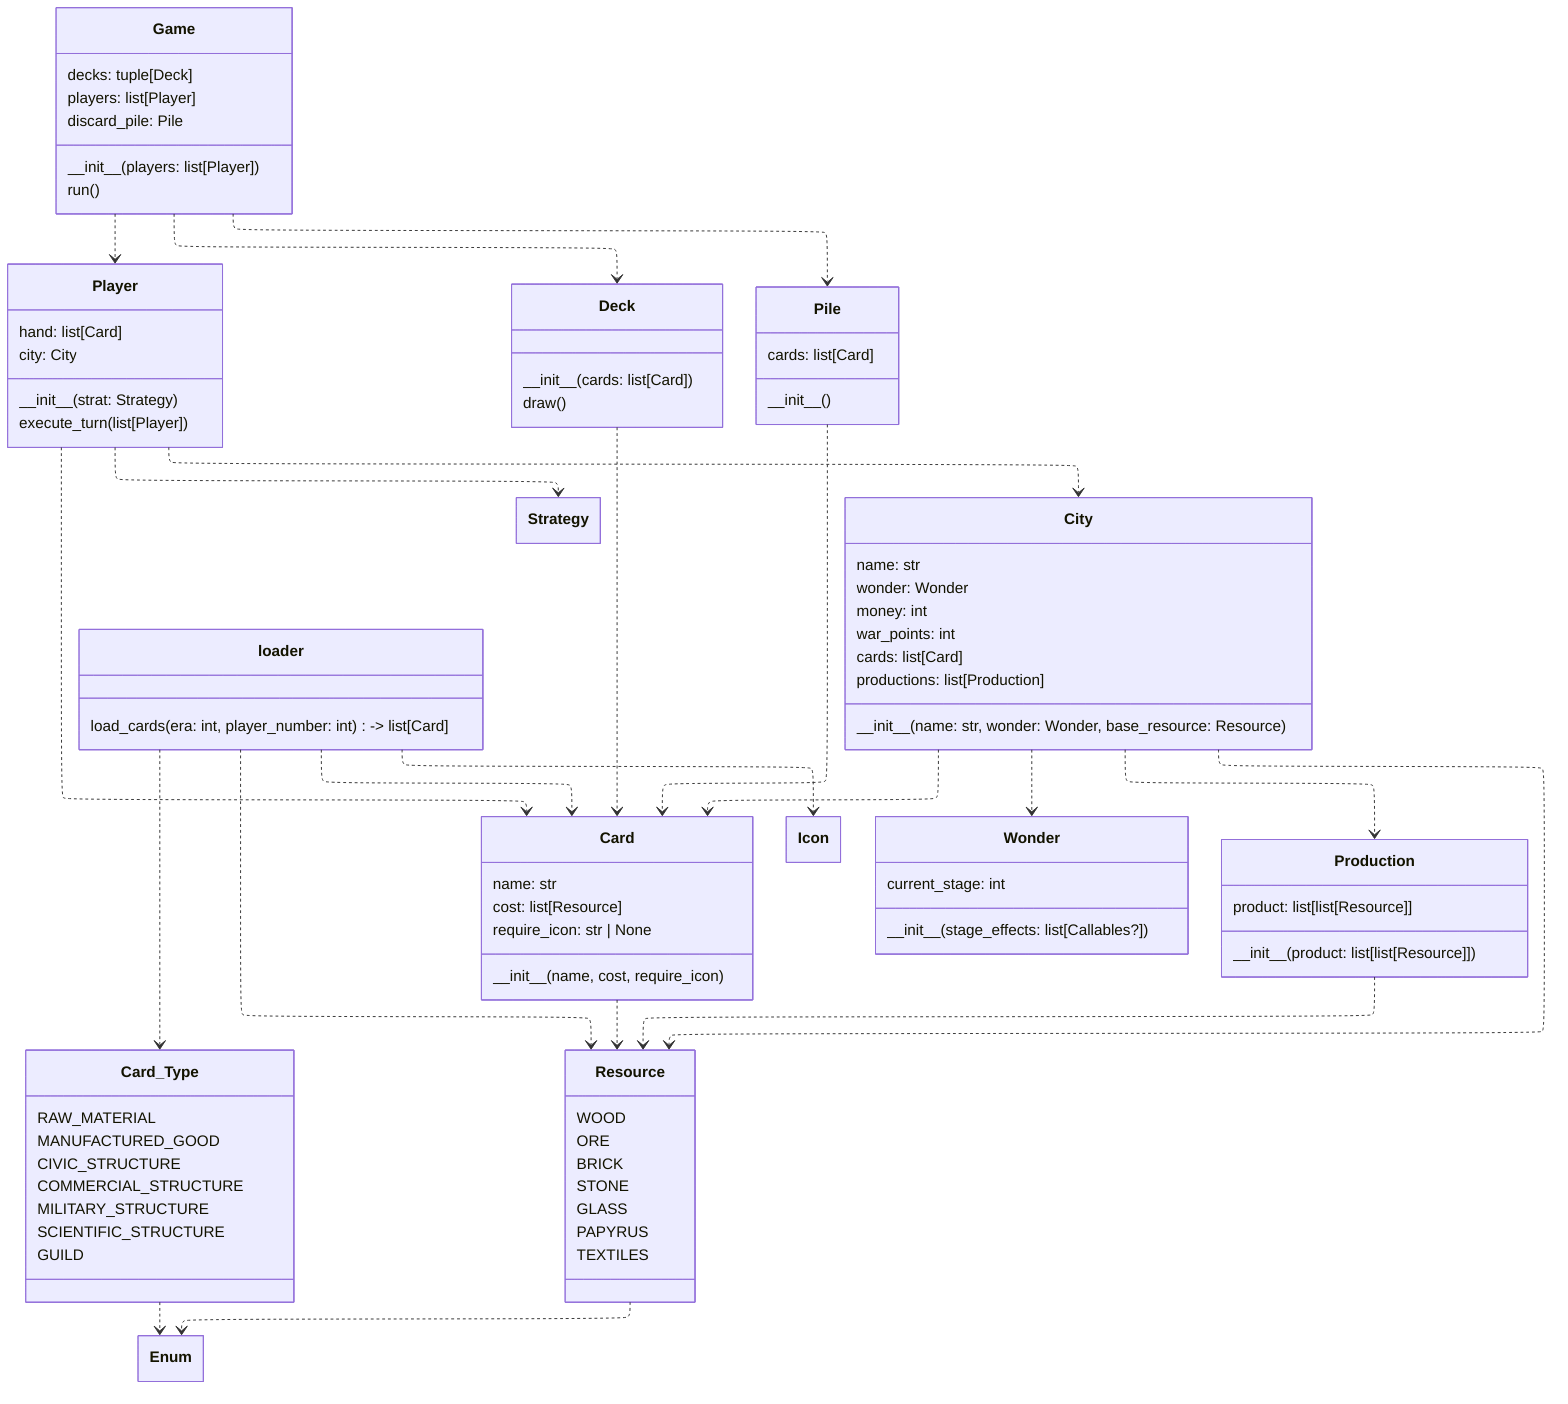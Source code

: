 ---
config:
  class:
    hideEmptyMembersBox: true
  layout: elk
---
classDiagram
    class loader {
        load_cards(era: int, player_number: int) -> list[Card]
    }
    loader ..> Card
    loader ..> Card_Type
    loader ..> Resource
    loader ..> Icon

    class Game {
        decks: tuple[Deck]
        players: list[Player]
        discard_pile: Pile
        \_\_init\_\_(players: list[Player])
        run()
    }
    Game ..> Player
    Game ..> Deck
    Game ..> Pile

    class Player {
        hand: list[Card]
        city: City
        \_\_init\_\_(strat: Strategy)
        execute_turn(list[Player])
    }
    Player ..> Strategy
    Player ..> City
    Player ..> Card

    class Strategy {
        %% \_\_init\_\_()
    }

    class Deck {
        \_\_init\_\_(cards: list[Card])
        draw()
    }
    Deck ..> Card

    class Pile {
        \_\_init\_\_()
        cards: list[Card]
    }
    Pile ..> Card

    class Card {
        name: str
        cost: list[Resource]
        require_icon: str | None
        \_\_init\_\_(name, cost, require_icon)
    }
    Card ..> Resource

    class Card_Type {
      RAW_MATERIAL
      MANUFACTURED_GOOD
      CIVIC_STRUCTURE
      COMMERCIAL_STRUCTURE
      MILITARY_STRUCTURE
      SCIENTIFIC_STRUCTURE
      GUILD
    }
    Card_Type ..> Enum

    class Resource {
      WOOD
      ORE
      BRICK
      STONE
      GLASS
      PAPYRUS
      TEXTILES
    }
    Resource ..> Enum

    class City {
        name: str
        wonder: Wonder
        money: int
        war_points: int
        cards: list[Card]
        productions: list[Production]
        \_\_init\_\_(name: str, wonder: Wonder, base_resource: Resource)
    }
    City ..> Card
    City ..> Wonder
    City ..> Resource
    City ..> Production

    class Production {
        product: list[list[Resource]]
        \_\_init\_\_(product: list[list[Resource]])
    }
    Production ..> Resource

    class Wonder {
        current_stage: int
        \_\_init\_\_(stage_effects: list[Callables?])
    }